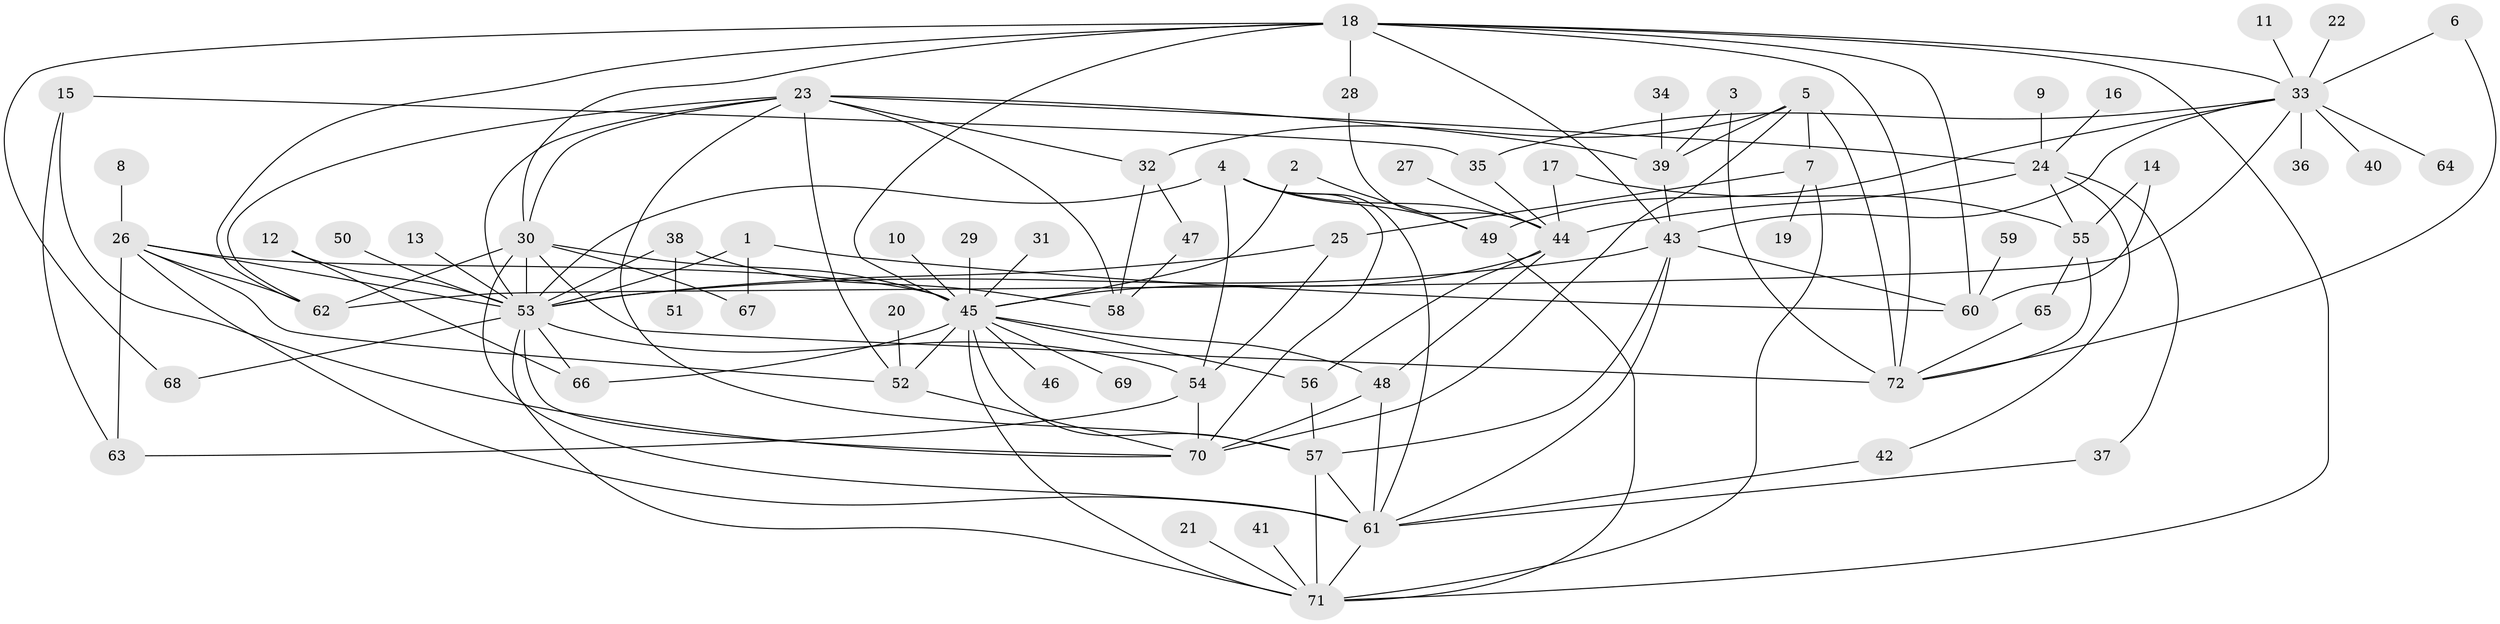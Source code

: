 // original degree distribution, {20: 0.006993006993006993, 10: 0.02097902097902098, 2: 0.24475524475524477, 3: 0.1048951048951049, 14: 0.006993006993006993, 19: 0.006993006993006993, 1: 0.3916083916083916, 8: 0.03496503496503497, 5: 0.04895104895104895, 13: 0.013986013986013986, 4: 0.07692307692307693, 6: 0.027972027972027972, 12: 0.006993006993006993, 7: 0.006993006993006993}
// Generated by graph-tools (version 1.1) at 2025/01/03/09/25 03:01:42]
// undirected, 72 vertices, 136 edges
graph export_dot {
graph [start="1"]
  node [color=gray90,style=filled];
  1;
  2;
  3;
  4;
  5;
  6;
  7;
  8;
  9;
  10;
  11;
  12;
  13;
  14;
  15;
  16;
  17;
  18;
  19;
  20;
  21;
  22;
  23;
  24;
  25;
  26;
  27;
  28;
  29;
  30;
  31;
  32;
  33;
  34;
  35;
  36;
  37;
  38;
  39;
  40;
  41;
  42;
  43;
  44;
  45;
  46;
  47;
  48;
  49;
  50;
  51;
  52;
  53;
  54;
  55;
  56;
  57;
  58;
  59;
  60;
  61;
  62;
  63;
  64;
  65;
  66;
  67;
  68;
  69;
  70;
  71;
  72;
  1 -- 53 [weight=1.0];
  1 -- 60 [weight=1.0];
  1 -- 67 [weight=1.0];
  2 -- 45 [weight=1.0];
  2 -- 49 [weight=1.0];
  3 -- 39 [weight=1.0];
  3 -- 72 [weight=1.0];
  4 -- 44 [weight=1.0];
  4 -- 49 [weight=1.0];
  4 -- 53 [weight=1.0];
  4 -- 54 [weight=1.0];
  4 -- 61 [weight=1.0];
  4 -- 70 [weight=1.0];
  5 -- 7 [weight=1.0];
  5 -- 32 [weight=1.0];
  5 -- 39 [weight=1.0];
  5 -- 70 [weight=1.0];
  5 -- 72 [weight=1.0];
  6 -- 33 [weight=1.0];
  6 -- 72 [weight=1.0];
  7 -- 19 [weight=1.0];
  7 -- 25 [weight=1.0];
  7 -- 71 [weight=1.0];
  8 -- 26 [weight=1.0];
  9 -- 24 [weight=1.0];
  10 -- 45 [weight=1.0];
  11 -- 33 [weight=1.0];
  12 -- 53 [weight=1.0];
  12 -- 66 [weight=1.0];
  13 -- 53 [weight=1.0];
  14 -- 55 [weight=1.0];
  14 -- 60 [weight=1.0];
  15 -- 35 [weight=1.0];
  15 -- 63 [weight=1.0];
  15 -- 70 [weight=1.0];
  16 -- 24 [weight=1.0];
  17 -- 44 [weight=1.0];
  17 -- 55 [weight=1.0];
  18 -- 28 [weight=1.0];
  18 -- 30 [weight=1.0];
  18 -- 33 [weight=1.0];
  18 -- 43 [weight=1.0];
  18 -- 45 [weight=2.0];
  18 -- 60 [weight=1.0];
  18 -- 62 [weight=1.0];
  18 -- 68 [weight=1.0];
  18 -- 71 [weight=1.0];
  18 -- 72 [weight=1.0];
  20 -- 52 [weight=1.0];
  21 -- 71 [weight=1.0];
  22 -- 33 [weight=1.0];
  23 -- 24 [weight=1.0];
  23 -- 30 [weight=1.0];
  23 -- 32 [weight=1.0];
  23 -- 39 [weight=1.0];
  23 -- 52 [weight=1.0];
  23 -- 53 [weight=1.0];
  23 -- 57 [weight=1.0];
  23 -- 58 [weight=1.0];
  23 -- 62 [weight=1.0];
  24 -- 37 [weight=1.0];
  24 -- 42 [weight=1.0];
  24 -- 44 [weight=1.0];
  24 -- 55 [weight=1.0];
  25 -- 53 [weight=1.0];
  25 -- 54 [weight=1.0];
  26 -- 45 [weight=1.0];
  26 -- 52 [weight=1.0];
  26 -- 53 [weight=1.0];
  26 -- 61 [weight=1.0];
  26 -- 62 [weight=1.0];
  26 -- 63 [weight=1.0];
  27 -- 44 [weight=1.0];
  28 -- 44 [weight=1.0];
  29 -- 45 [weight=1.0];
  30 -- 45 [weight=1.0];
  30 -- 53 [weight=1.0];
  30 -- 61 [weight=2.0];
  30 -- 62 [weight=1.0];
  30 -- 67 [weight=1.0];
  30 -- 72 [weight=2.0];
  31 -- 45 [weight=1.0];
  32 -- 47 [weight=1.0];
  32 -- 58 [weight=1.0];
  33 -- 35 [weight=1.0];
  33 -- 36 [weight=1.0];
  33 -- 40 [weight=1.0];
  33 -- 43 [weight=2.0];
  33 -- 49 [weight=1.0];
  33 -- 62 [weight=1.0];
  33 -- 64 [weight=1.0];
  34 -- 39 [weight=1.0];
  35 -- 44 [weight=1.0];
  37 -- 61 [weight=1.0];
  38 -- 51 [weight=1.0];
  38 -- 53 [weight=1.0];
  38 -- 58 [weight=1.0];
  39 -- 43 [weight=1.0];
  41 -- 71 [weight=1.0];
  42 -- 61 [weight=1.0];
  43 -- 53 [weight=2.0];
  43 -- 57 [weight=1.0];
  43 -- 60 [weight=1.0];
  43 -- 61 [weight=1.0];
  44 -- 45 [weight=1.0];
  44 -- 48 [weight=1.0];
  44 -- 56 [weight=1.0];
  45 -- 46 [weight=1.0];
  45 -- 48 [weight=1.0];
  45 -- 52 [weight=2.0];
  45 -- 56 [weight=1.0];
  45 -- 57 [weight=2.0];
  45 -- 66 [weight=1.0];
  45 -- 69 [weight=1.0];
  45 -- 71 [weight=1.0];
  47 -- 58 [weight=1.0];
  48 -- 61 [weight=1.0];
  48 -- 70 [weight=1.0];
  49 -- 71 [weight=1.0];
  50 -- 53 [weight=1.0];
  52 -- 70 [weight=1.0];
  53 -- 54 [weight=1.0];
  53 -- 66 [weight=1.0];
  53 -- 68 [weight=1.0];
  53 -- 70 [weight=1.0];
  53 -- 71 [weight=1.0];
  54 -- 63 [weight=1.0];
  54 -- 70 [weight=1.0];
  55 -- 65 [weight=1.0];
  55 -- 72 [weight=1.0];
  56 -- 57 [weight=1.0];
  57 -- 61 [weight=2.0];
  57 -- 71 [weight=1.0];
  59 -- 60 [weight=1.0];
  61 -- 71 [weight=1.0];
  65 -- 72 [weight=1.0];
}
